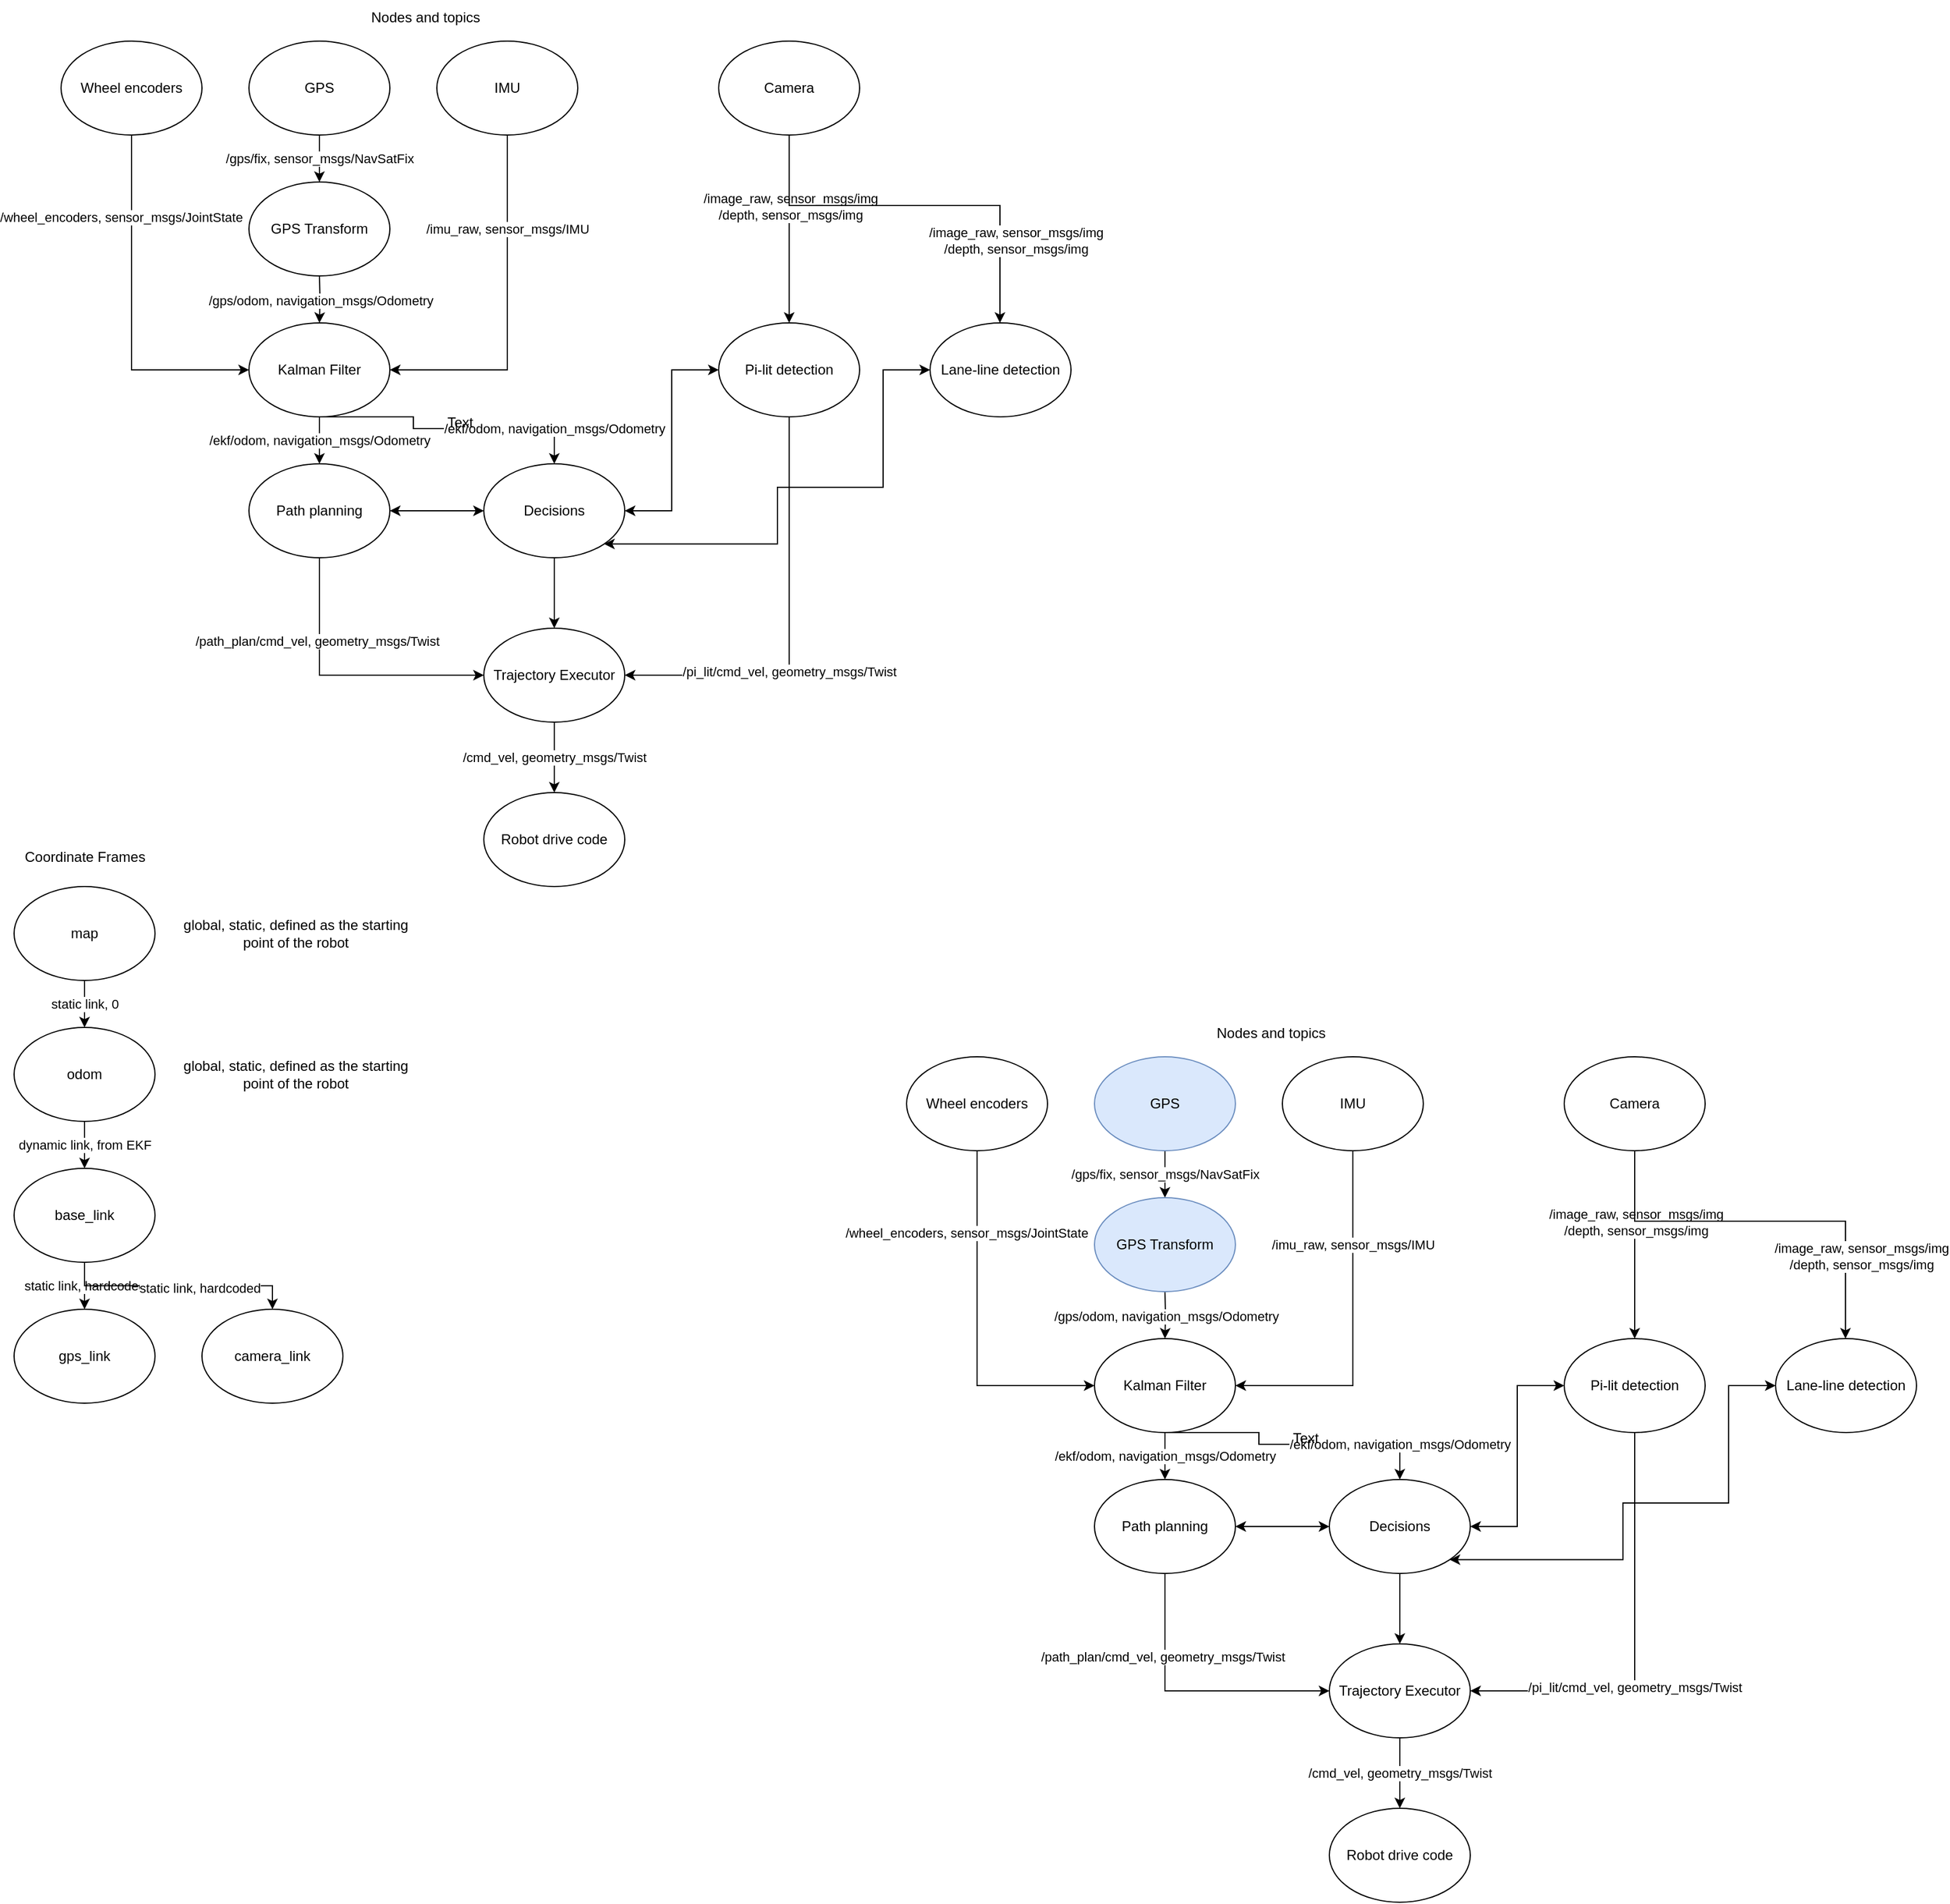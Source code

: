 <mxfile version="20.0.4" type="github">
  <diagram id="-LwDsGsTim9Ij8BkWzet" name="Page-1">
    <mxGraphModel dx="1350" dy="793" grid="1" gridSize="10" guides="1" tooltips="1" connect="1" arrows="1" fold="1" page="1" pageScale="1" pageWidth="2000" pageHeight="2000" math="0" shadow="0">
      <root>
        <mxCell id="0" />
        <mxCell id="1" parent="0" />
        <mxCell id="UofGIAHU9F1FgCIqpLSZ-1" value="Robot drive code" style="ellipse;whiteSpace=wrap;html=1;" vertex="1" parent="1">
          <mxGeometry x="620" y="680" width="120" height="80" as="geometry" />
        </mxCell>
        <mxCell id="UofGIAHU9F1FgCIqpLSZ-18" value="/cmd_vel, geometry_msgs/Twist" style="edgeStyle=orthogonalEdgeStyle;rounded=0;orthogonalLoop=1;jettySize=auto;html=1;exitX=0.5;exitY=1;exitDx=0;exitDy=0;entryX=0.5;entryY=0;entryDx=0;entryDy=0;" edge="1" parent="1" source="UofGIAHU9F1FgCIqpLSZ-34" target="UofGIAHU9F1FgCIqpLSZ-1">
          <mxGeometry relative="1" as="geometry">
            <mxPoint x="480" y="530" as="targetPoint" />
          </mxGeometry>
        </mxCell>
        <mxCell id="UofGIAHU9F1FgCIqpLSZ-35" style="edgeStyle=orthogonalEdgeStyle;rounded=0;orthogonalLoop=1;jettySize=auto;html=1;exitX=0.5;exitY=1;exitDx=0;exitDy=0;entryX=0;entryY=0.5;entryDx=0;entryDy=0;" edge="1" parent="1" source="UofGIAHU9F1FgCIqpLSZ-2" target="UofGIAHU9F1FgCIqpLSZ-34">
          <mxGeometry relative="1" as="geometry" />
        </mxCell>
        <mxCell id="UofGIAHU9F1FgCIqpLSZ-36" value="/path_plan/cmd_vel, geometry_msgs/Twist" style="edgeLabel;html=1;align=center;verticalAlign=middle;resizable=0;points=[];" vertex="1" connectable="0" parent="UofGIAHU9F1FgCIqpLSZ-35">
          <mxGeometry x="-0.408" y="-2" relative="1" as="geometry">
            <mxPoint as="offset" />
          </mxGeometry>
        </mxCell>
        <mxCell id="UofGIAHU9F1FgCIqpLSZ-2" value="&lt;div&gt;Path planning&lt;/div&gt;" style="ellipse;whiteSpace=wrap;html=1;" vertex="1" parent="1">
          <mxGeometry x="420" y="400" width="120" height="80" as="geometry" />
        </mxCell>
        <mxCell id="UofGIAHU9F1FgCIqpLSZ-17" value="/ekf/odom, navigation_msgs/Odometry" style="edgeStyle=orthogonalEdgeStyle;rounded=0;orthogonalLoop=1;jettySize=auto;html=1;exitX=0.5;exitY=1;exitDx=0;exitDy=0;entryX=0.5;entryY=0;entryDx=0;entryDy=0;" edge="1" parent="1" source="UofGIAHU9F1FgCIqpLSZ-3" target="UofGIAHU9F1FgCIqpLSZ-2">
          <mxGeometry relative="1" as="geometry">
            <mxPoint x="590" y="380" as="targetPoint" />
          </mxGeometry>
        </mxCell>
        <mxCell id="UofGIAHU9F1FgCIqpLSZ-3" value="&lt;div&gt;Kalman Filter&lt;/div&gt;" style="ellipse;whiteSpace=wrap;html=1;" vertex="1" parent="1">
          <mxGeometry x="420" y="280" width="120" height="80" as="geometry" />
        </mxCell>
        <mxCell id="UofGIAHU9F1FgCIqpLSZ-13" style="edgeStyle=orthogonalEdgeStyle;rounded=0;orthogonalLoop=1;jettySize=auto;html=1;exitX=0.5;exitY=1;exitDx=0;exitDy=0;entryX=1;entryY=0.5;entryDx=0;entryDy=0;" edge="1" parent="1" source="UofGIAHU9F1FgCIqpLSZ-4" target="UofGIAHU9F1FgCIqpLSZ-3">
          <mxGeometry relative="1" as="geometry" />
        </mxCell>
        <mxCell id="UofGIAHU9F1FgCIqpLSZ-19" value="/imu_raw, sensor_msgs/IMU" style="edgeLabel;html=1;align=center;verticalAlign=middle;resizable=0;points=[];" vertex="1" connectable="0" parent="UofGIAHU9F1FgCIqpLSZ-13">
          <mxGeometry x="-0.213" y="-1" relative="1" as="geometry">
            <mxPoint x="1" y="-38" as="offset" />
          </mxGeometry>
        </mxCell>
        <mxCell id="UofGIAHU9F1FgCIqpLSZ-4" value="IMU" style="ellipse;whiteSpace=wrap;html=1;" vertex="1" parent="1">
          <mxGeometry x="580" y="40" width="120" height="80" as="geometry" />
        </mxCell>
        <mxCell id="UofGIAHU9F1FgCIqpLSZ-12" value="/gps/fix, sensor_msgs/NavSatFix" style="edgeStyle=orthogonalEdgeStyle;rounded=0;orthogonalLoop=1;jettySize=auto;html=1;exitX=0.5;exitY=1;exitDx=0;exitDy=0;entryX=0.5;entryY=0;entryDx=0;entryDy=0;" edge="1" parent="1" source="UofGIAHU9F1FgCIqpLSZ-5" target="UofGIAHU9F1FgCIqpLSZ-6">
          <mxGeometry relative="1" as="geometry" />
        </mxCell>
        <mxCell id="UofGIAHU9F1FgCIqpLSZ-5" value="GPS" style="ellipse;whiteSpace=wrap;html=1;" vertex="1" parent="1">
          <mxGeometry x="420" y="40" width="120" height="80" as="geometry" />
        </mxCell>
        <mxCell id="UofGIAHU9F1FgCIqpLSZ-11" value="/gps/odom, navigation_msgs/Odometry" style="edgeStyle=orthogonalEdgeStyle;rounded=0;orthogonalLoop=1;jettySize=auto;html=1;exitX=0.5;exitY=1;exitDx=0;exitDy=0;entryX=0.5;entryY=0;entryDx=0;entryDy=0;" edge="1" parent="1">
          <mxGeometry relative="1" as="geometry">
            <mxPoint x="480" y="240" as="sourcePoint" />
            <mxPoint x="480" y="280" as="targetPoint" />
          </mxGeometry>
        </mxCell>
        <mxCell id="UofGIAHU9F1FgCIqpLSZ-6" value="GPS Transform" style="ellipse;whiteSpace=wrap;html=1;" vertex="1" parent="1">
          <mxGeometry x="420" y="160" width="120" height="80" as="geometry" />
        </mxCell>
        <mxCell id="UofGIAHU9F1FgCIqpLSZ-10" style="edgeStyle=orthogonalEdgeStyle;rounded=0;orthogonalLoop=1;jettySize=auto;html=1;exitX=0.5;exitY=1;exitDx=0;exitDy=0;entryX=0;entryY=0.5;entryDx=0;entryDy=0;" edge="1" parent="1" source="UofGIAHU9F1FgCIqpLSZ-7" target="UofGIAHU9F1FgCIqpLSZ-3">
          <mxGeometry relative="1" as="geometry" />
        </mxCell>
        <mxCell id="UofGIAHU9F1FgCIqpLSZ-20" value="&lt;div&gt;/wheel_encoders, sensor_msgs/JointState&lt;/div&gt;" style="edgeLabel;html=1;align=center;verticalAlign=middle;resizable=0;points=[];" vertex="1" connectable="0" parent="UofGIAHU9F1FgCIqpLSZ-10">
          <mxGeometry x="-0.533" y="5" relative="1" as="geometry">
            <mxPoint x="-14" as="offset" />
          </mxGeometry>
        </mxCell>
        <mxCell id="UofGIAHU9F1FgCIqpLSZ-7" value="&lt;div&gt;Wheel encoders&lt;/div&gt;" style="ellipse;whiteSpace=wrap;html=1;" vertex="1" parent="1">
          <mxGeometry x="260" y="40" width="120" height="80" as="geometry" />
        </mxCell>
        <mxCell id="UofGIAHU9F1FgCIqpLSZ-25" style="edgeStyle=orthogonalEdgeStyle;rounded=0;orthogonalLoop=1;jettySize=auto;html=1;exitX=0.5;exitY=1;exitDx=0;exitDy=0;entryX=0.5;entryY=0;entryDx=0;entryDy=0;" edge="1" parent="1" source="UofGIAHU9F1FgCIqpLSZ-21" target="UofGIAHU9F1FgCIqpLSZ-22">
          <mxGeometry relative="1" as="geometry">
            <Array as="points">
              <mxPoint x="880" y="220" />
              <mxPoint x="880" y="220" />
            </Array>
          </mxGeometry>
        </mxCell>
        <mxCell id="UofGIAHU9F1FgCIqpLSZ-37" value="&lt;div&gt;/image_raw, sensor_msgs/img&lt;/div&gt;&lt;div&gt;/depth, sensor_msgs/img&lt;br&gt;&lt;/div&gt;" style="edgeLabel;html=1;align=center;verticalAlign=middle;resizable=0;points=[];" vertex="1" connectable="0" parent="UofGIAHU9F1FgCIqpLSZ-25">
          <mxGeometry x="-0.237" y="1" relative="1" as="geometry">
            <mxPoint as="offset" />
          </mxGeometry>
        </mxCell>
        <mxCell id="UofGIAHU9F1FgCIqpLSZ-21" value="Camera" style="ellipse;whiteSpace=wrap;html=1;" vertex="1" parent="1">
          <mxGeometry x="820" y="40" width="120" height="80" as="geometry" />
        </mxCell>
        <mxCell id="UofGIAHU9F1FgCIqpLSZ-26" style="edgeStyle=orthogonalEdgeStyle;rounded=0;orthogonalLoop=1;jettySize=auto;html=1;exitX=0.5;exitY=1;exitDx=0;exitDy=0;entryX=1;entryY=0.5;entryDx=0;entryDy=0;" edge="1" parent="1" source="UofGIAHU9F1FgCIqpLSZ-22" target="UofGIAHU9F1FgCIqpLSZ-34">
          <mxGeometry relative="1" as="geometry" />
        </mxCell>
        <mxCell id="UofGIAHU9F1FgCIqpLSZ-27" value="/pi_lit/cmd_vel, geometry_msgs/Twist" style="edgeLabel;html=1;align=center;verticalAlign=middle;resizable=0;points=[];" vertex="1" connectable="0" parent="UofGIAHU9F1FgCIqpLSZ-26">
          <mxGeometry x="0.204" relative="1" as="geometry">
            <mxPoint as="offset" />
          </mxGeometry>
        </mxCell>
        <mxCell id="UofGIAHU9F1FgCIqpLSZ-30" style="edgeStyle=orthogonalEdgeStyle;rounded=0;orthogonalLoop=1;jettySize=auto;html=1;entryX=0;entryY=0.5;entryDx=0;entryDy=0;exitX=1;exitY=0.5;exitDx=0;exitDy=0;startArrow=classic;startFill=1;" edge="1" parent="1" source="UofGIAHU9F1FgCIqpLSZ-28" target="UofGIAHU9F1FgCIqpLSZ-22">
          <mxGeometry relative="1" as="geometry">
            <mxPoint x="740" y="330" as="sourcePoint" />
          </mxGeometry>
        </mxCell>
        <mxCell id="UofGIAHU9F1FgCIqpLSZ-22" value="Pi-lit detection" style="ellipse;whiteSpace=wrap;html=1;" vertex="1" parent="1">
          <mxGeometry x="820" y="280" width="120" height="80" as="geometry" />
        </mxCell>
        <mxCell id="UofGIAHU9F1FgCIqpLSZ-33" style="edgeStyle=orthogonalEdgeStyle;rounded=0;orthogonalLoop=1;jettySize=auto;html=1;exitX=0;exitY=0.5;exitDx=0;exitDy=0;entryX=1;entryY=0.5;entryDx=0;entryDy=0;startArrow=classic;startFill=1;" edge="1" parent="1" source="UofGIAHU9F1FgCIqpLSZ-28" target="UofGIAHU9F1FgCIqpLSZ-2">
          <mxGeometry relative="1" as="geometry" />
        </mxCell>
        <mxCell id="UofGIAHU9F1FgCIqpLSZ-40" style="edgeStyle=orthogonalEdgeStyle;rounded=0;orthogonalLoop=1;jettySize=auto;html=1;exitX=1;exitY=1;exitDx=0;exitDy=0;entryX=0;entryY=0.5;entryDx=0;entryDy=0;startArrow=classic;startFill=1;" edge="1" parent="1" source="UofGIAHU9F1FgCIqpLSZ-28" target="UofGIAHU9F1FgCIqpLSZ-29">
          <mxGeometry relative="1" as="geometry">
            <Array as="points">
              <mxPoint x="870" y="468" />
              <mxPoint x="870" y="420" />
              <mxPoint x="960" y="420" />
              <mxPoint x="960" y="320" />
            </Array>
          </mxGeometry>
        </mxCell>
        <mxCell id="UofGIAHU9F1FgCIqpLSZ-46" style="edgeStyle=orthogonalEdgeStyle;rounded=0;orthogonalLoop=1;jettySize=auto;html=1;exitX=0.5;exitY=1;exitDx=0;exitDy=0;entryX=0.5;entryY=0;entryDx=0;entryDy=0;startArrow=none;startFill=0;" edge="1" parent="1" source="UofGIAHU9F1FgCIqpLSZ-28" target="UofGIAHU9F1FgCIqpLSZ-34">
          <mxGeometry relative="1" as="geometry" />
        </mxCell>
        <mxCell id="UofGIAHU9F1FgCIqpLSZ-28" value="Decisions" style="ellipse;whiteSpace=wrap;html=1;" vertex="1" parent="1">
          <mxGeometry x="620" y="400" width="120" height="80" as="geometry" />
        </mxCell>
        <mxCell id="UofGIAHU9F1FgCIqpLSZ-29" value="Lane-line detection" style="ellipse;whiteSpace=wrap;html=1;" vertex="1" parent="1">
          <mxGeometry x="1000" y="280" width="120" height="80" as="geometry" />
        </mxCell>
        <mxCell id="UofGIAHU9F1FgCIqpLSZ-34" value="Trajectory Executor" style="ellipse;whiteSpace=wrap;html=1;" vertex="1" parent="1">
          <mxGeometry x="620" y="540" width="120" height="80" as="geometry" />
        </mxCell>
        <mxCell id="UofGIAHU9F1FgCIqpLSZ-38" style="edgeStyle=orthogonalEdgeStyle;rounded=0;orthogonalLoop=1;jettySize=auto;html=1;entryX=0.5;entryY=0;entryDx=0;entryDy=0;" edge="1" parent="1">
          <mxGeometry relative="1" as="geometry">
            <mxPoint x="880" y="120" as="sourcePoint" />
            <mxPoint x="1059.5" y="280" as="targetPoint" />
            <Array as="points">
              <mxPoint x="880" y="180" />
              <mxPoint x="1060" y="180" />
            </Array>
          </mxGeometry>
        </mxCell>
        <mxCell id="UofGIAHU9F1FgCIqpLSZ-39" value="&lt;div&gt;/image_raw, sensor_msgs/img&lt;/div&gt;&lt;div&gt;/depth, sensor_msgs/img&lt;br&gt;&lt;/div&gt;" style="edgeLabel;html=1;align=center;verticalAlign=middle;resizable=0;points=[];" vertex="1" connectable="0" parent="UofGIAHU9F1FgCIqpLSZ-38">
          <mxGeometry x="-0.237" y="1" relative="1" as="geometry">
            <mxPoint x="123" y="31" as="offset" />
          </mxGeometry>
        </mxCell>
        <mxCell id="UofGIAHU9F1FgCIqpLSZ-43" value="/ekf/odom, navigation_msgs/Odometry" style="edgeStyle=orthogonalEdgeStyle;rounded=0;orthogonalLoop=1;jettySize=auto;html=1;entryX=0.5;entryY=0;entryDx=0;entryDy=0;exitX=0.5;exitY=1;exitDx=0;exitDy=0;" edge="1" parent="1" source="UofGIAHU9F1FgCIqpLSZ-3">
          <mxGeometry x="0.75" relative="1" as="geometry">
            <mxPoint x="560" y="350" as="sourcePoint" />
            <mxPoint x="680" y="400" as="targetPoint" />
            <Array as="points">
              <mxPoint x="560" y="360" />
              <mxPoint x="560" y="370" />
              <mxPoint x="680" y="370" />
            </Array>
            <mxPoint as="offset" />
          </mxGeometry>
        </mxCell>
        <mxCell id="UofGIAHU9F1FgCIqpLSZ-52" value="&lt;div&gt;static link, 0&lt;/div&gt;" style="edgeStyle=orthogonalEdgeStyle;rounded=0;orthogonalLoop=1;jettySize=auto;html=1;exitX=0.5;exitY=1;exitDx=0;exitDy=0;entryX=0.5;entryY=0;entryDx=0;entryDy=0;startArrow=none;startFill=0;" edge="1" parent="1" source="UofGIAHU9F1FgCIqpLSZ-49" target="UofGIAHU9F1FgCIqpLSZ-50">
          <mxGeometry relative="1" as="geometry" />
        </mxCell>
        <mxCell id="UofGIAHU9F1FgCIqpLSZ-49" value="map" style="ellipse;whiteSpace=wrap;html=1;" vertex="1" parent="1">
          <mxGeometry x="220" y="760" width="120" height="80" as="geometry" />
        </mxCell>
        <mxCell id="UofGIAHU9F1FgCIqpLSZ-53" value="dynamic link, from EKF" style="edgeStyle=orthogonalEdgeStyle;rounded=0;orthogonalLoop=1;jettySize=auto;html=1;exitX=0.5;exitY=1;exitDx=0;exitDy=0;entryX=0.5;entryY=0;entryDx=0;entryDy=0;startArrow=none;startFill=0;" edge="1" parent="1" source="UofGIAHU9F1FgCIqpLSZ-50" target="UofGIAHU9F1FgCIqpLSZ-51">
          <mxGeometry relative="1" as="geometry" />
        </mxCell>
        <mxCell id="UofGIAHU9F1FgCIqpLSZ-50" value="odom" style="ellipse;whiteSpace=wrap;html=1;" vertex="1" parent="1">
          <mxGeometry x="220" y="880" width="120" height="80" as="geometry" />
        </mxCell>
        <mxCell id="UofGIAHU9F1FgCIqpLSZ-59" value="static link, hardcoded" style="edgeStyle=orthogonalEdgeStyle;rounded=0;orthogonalLoop=1;jettySize=auto;html=1;exitX=0.5;exitY=1;exitDx=0;exitDy=0;entryX=0.5;entryY=0;entryDx=0;entryDy=0;startArrow=none;startFill=0;" edge="1" parent="1" source="UofGIAHU9F1FgCIqpLSZ-51" target="UofGIAHU9F1FgCIqpLSZ-55">
          <mxGeometry relative="1" as="geometry" />
        </mxCell>
        <mxCell id="UofGIAHU9F1FgCIqpLSZ-60" style="edgeStyle=orthogonalEdgeStyle;rounded=0;orthogonalLoop=1;jettySize=auto;html=1;exitX=0.5;exitY=1;exitDx=0;exitDy=0;entryX=0.5;entryY=0;entryDx=0;entryDy=0;startArrow=none;startFill=0;" edge="1" parent="1" source="UofGIAHU9F1FgCIqpLSZ-51" target="UofGIAHU9F1FgCIqpLSZ-56">
          <mxGeometry relative="1" as="geometry" />
        </mxCell>
        <mxCell id="UofGIAHU9F1FgCIqpLSZ-64" value="static link, hardcoded" style="edgeLabel;html=1;align=center;verticalAlign=middle;resizable=0;points=[];" vertex="1" connectable="0" parent="UofGIAHU9F1FgCIqpLSZ-60">
          <mxGeometry x="0.18" y="-2" relative="1" as="geometry">
            <mxPoint as="offset" />
          </mxGeometry>
        </mxCell>
        <mxCell id="UofGIAHU9F1FgCIqpLSZ-51" value="base_link" style="ellipse;whiteSpace=wrap;html=1;" vertex="1" parent="1">
          <mxGeometry x="220" y="1000" width="120" height="80" as="geometry" />
        </mxCell>
        <mxCell id="UofGIAHU9F1FgCIqpLSZ-55" value="gps_link" style="ellipse;whiteSpace=wrap;html=1;" vertex="1" parent="1">
          <mxGeometry x="220" y="1120" width="120" height="80" as="geometry" />
        </mxCell>
        <mxCell id="UofGIAHU9F1FgCIqpLSZ-56" value="camera_link" style="ellipse;whiteSpace=wrap;html=1;" vertex="1" parent="1">
          <mxGeometry x="380" y="1120" width="120" height="80" as="geometry" />
        </mxCell>
        <mxCell id="UofGIAHU9F1FgCIqpLSZ-62" value="Text" style="text;html=1;strokeColor=none;fillColor=none;align=center;verticalAlign=middle;whiteSpace=wrap;rounded=0;" vertex="1" parent="1">
          <mxGeometry x="570" y="350" width="60" height="30" as="geometry" />
        </mxCell>
        <mxCell id="UofGIAHU9F1FgCIqpLSZ-65" value="Coordinate Frames" style="text;html=1;align=center;verticalAlign=middle;resizable=0;points=[];autosize=1;strokeColor=none;fillColor=none;" vertex="1" parent="1">
          <mxGeometry x="215" y="720" width="130" height="30" as="geometry" />
        </mxCell>
        <mxCell id="UofGIAHU9F1FgCIqpLSZ-66" value="Nodes and topics" style="text;html=1;align=center;verticalAlign=middle;resizable=0;points=[];autosize=1;strokeColor=none;fillColor=none;" vertex="1" parent="1">
          <mxGeometry x="510" y="5" width="120" height="30" as="geometry" />
        </mxCell>
        <mxCell id="UofGIAHU9F1FgCIqpLSZ-67" value="Robot drive code" style="ellipse;whiteSpace=wrap;html=1;" vertex="1" parent="1">
          <mxGeometry x="1340" y="1545" width="120" height="80" as="geometry" />
        </mxCell>
        <mxCell id="UofGIAHU9F1FgCIqpLSZ-68" value="/cmd_vel, geometry_msgs/Twist" style="edgeStyle=orthogonalEdgeStyle;rounded=0;orthogonalLoop=1;jettySize=auto;html=1;exitX=0.5;exitY=1;exitDx=0;exitDy=0;entryX=0.5;entryY=0;entryDx=0;entryDy=0;" edge="1" source="UofGIAHU9F1FgCIqpLSZ-96" target="UofGIAHU9F1FgCIqpLSZ-67" parent="1">
          <mxGeometry relative="1" as="geometry">
            <mxPoint x="1200" y="1395" as="targetPoint" />
          </mxGeometry>
        </mxCell>
        <mxCell id="UofGIAHU9F1FgCIqpLSZ-69" style="edgeStyle=orthogonalEdgeStyle;rounded=0;orthogonalLoop=1;jettySize=auto;html=1;exitX=0.5;exitY=1;exitDx=0;exitDy=0;entryX=0;entryY=0.5;entryDx=0;entryDy=0;" edge="1" source="UofGIAHU9F1FgCIqpLSZ-71" target="UofGIAHU9F1FgCIqpLSZ-96" parent="1">
          <mxGeometry relative="1" as="geometry" />
        </mxCell>
        <mxCell id="UofGIAHU9F1FgCIqpLSZ-70" value="/path_plan/cmd_vel, geometry_msgs/Twist" style="edgeLabel;html=1;align=center;verticalAlign=middle;resizable=0;points=[];" vertex="1" connectable="0" parent="UofGIAHU9F1FgCIqpLSZ-69">
          <mxGeometry x="-0.408" y="-2" relative="1" as="geometry">
            <mxPoint as="offset" />
          </mxGeometry>
        </mxCell>
        <mxCell id="UofGIAHU9F1FgCIqpLSZ-71" value="&lt;div&gt;Path planning&lt;/div&gt;" style="ellipse;whiteSpace=wrap;html=1;" vertex="1" parent="1">
          <mxGeometry x="1140" y="1265" width="120" height="80" as="geometry" />
        </mxCell>
        <mxCell id="UofGIAHU9F1FgCIqpLSZ-72" value="/ekf/odom, navigation_msgs/Odometry" style="edgeStyle=orthogonalEdgeStyle;rounded=0;orthogonalLoop=1;jettySize=auto;html=1;exitX=0.5;exitY=1;exitDx=0;exitDy=0;entryX=0.5;entryY=0;entryDx=0;entryDy=0;" edge="1" source="UofGIAHU9F1FgCIqpLSZ-73" target="UofGIAHU9F1FgCIqpLSZ-71" parent="1">
          <mxGeometry relative="1" as="geometry">
            <mxPoint x="1310" y="1245" as="targetPoint" />
          </mxGeometry>
        </mxCell>
        <mxCell id="UofGIAHU9F1FgCIqpLSZ-73" value="&lt;div&gt;Kalman Filter&lt;/div&gt;" style="ellipse;whiteSpace=wrap;html=1;" vertex="1" parent="1">
          <mxGeometry x="1140" y="1145" width="120" height="80" as="geometry" />
        </mxCell>
        <mxCell id="UofGIAHU9F1FgCIqpLSZ-74" style="edgeStyle=orthogonalEdgeStyle;rounded=0;orthogonalLoop=1;jettySize=auto;html=1;exitX=0.5;exitY=1;exitDx=0;exitDy=0;entryX=1;entryY=0.5;entryDx=0;entryDy=0;" edge="1" source="UofGIAHU9F1FgCIqpLSZ-76" target="UofGIAHU9F1FgCIqpLSZ-73" parent="1">
          <mxGeometry relative="1" as="geometry" />
        </mxCell>
        <mxCell id="UofGIAHU9F1FgCIqpLSZ-75" value="/imu_raw, sensor_msgs/IMU" style="edgeLabel;html=1;align=center;verticalAlign=middle;resizable=0;points=[];" vertex="1" connectable="0" parent="UofGIAHU9F1FgCIqpLSZ-74">
          <mxGeometry x="-0.213" y="-1" relative="1" as="geometry">
            <mxPoint x="1" y="-38" as="offset" />
          </mxGeometry>
        </mxCell>
        <mxCell id="UofGIAHU9F1FgCIqpLSZ-76" value="IMU" style="ellipse;whiteSpace=wrap;html=1;" vertex="1" parent="1">
          <mxGeometry x="1300" y="905" width="120" height="80" as="geometry" />
        </mxCell>
        <mxCell id="UofGIAHU9F1FgCIqpLSZ-77" value="/gps/fix, sensor_msgs/NavSatFix" style="edgeStyle=orthogonalEdgeStyle;rounded=0;orthogonalLoop=1;jettySize=auto;html=1;exitX=0.5;exitY=1;exitDx=0;exitDy=0;entryX=0.5;entryY=0;entryDx=0;entryDy=0;" edge="1" source="UofGIAHU9F1FgCIqpLSZ-78" target="UofGIAHU9F1FgCIqpLSZ-80" parent="1">
          <mxGeometry relative="1" as="geometry" />
        </mxCell>
        <mxCell id="UofGIAHU9F1FgCIqpLSZ-78" value="GPS" style="ellipse;whiteSpace=wrap;html=1;fillColor=#dae8fc;strokeColor=#6c8ebf;" vertex="1" parent="1">
          <mxGeometry x="1140" y="905" width="120" height="80" as="geometry" />
        </mxCell>
        <mxCell id="UofGIAHU9F1FgCIqpLSZ-79" value="/gps/odom, navigation_msgs/Odometry" style="edgeStyle=orthogonalEdgeStyle;rounded=0;orthogonalLoop=1;jettySize=auto;html=1;exitX=0.5;exitY=1;exitDx=0;exitDy=0;entryX=0.5;entryY=0;entryDx=0;entryDy=0;" edge="1" parent="1">
          <mxGeometry relative="1" as="geometry">
            <mxPoint x="1200" y="1105" as="sourcePoint" />
            <mxPoint x="1200" y="1145" as="targetPoint" />
          </mxGeometry>
        </mxCell>
        <mxCell id="UofGIAHU9F1FgCIqpLSZ-80" value="GPS Transform" style="ellipse;whiteSpace=wrap;html=1;fillColor=#dae8fc;strokeColor=#6c8ebf;" vertex="1" parent="1">
          <mxGeometry x="1140" y="1025" width="120" height="80" as="geometry" />
        </mxCell>
        <mxCell id="UofGIAHU9F1FgCIqpLSZ-81" style="edgeStyle=orthogonalEdgeStyle;rounded=0;orthogonalLoop=1;jettySize=auto;html=1;exitX=0.5;exitY=1;exitDx=0;exitDy=0;entryX=0;entryY=0.5;entryDx=0;entryDy=0;" edge="1" source="UofGIAHU9F1FgCIqpLSZ-83" target="UofGIAHU9F1FgCIqpLSZ-73" parent="1">
          <mxGeometry relative="1" as="geometry" />
        </mxCell>
        <mxCell id="UofGIAHU9F1FgCIqpLSZ-82" value="&lt;div&gt;/wheel_encoders, sensor_msgs/JointState&lt;/div&gt;" style="edgeLabel;html=1;align=center;verticalAlign=middle;resizable=0;points=[];" vertex="1" connectable="0" parent="UofGIAHU9F1FgCIqpLSZ-81">
          <mxGeometry x="-0.533" y="5" relative="1" as="geometry">
            <mxPoint x="-14" as="offset" />
          </mxGeometry>
        </mxCell>
        <mxCell id="UofGIAHU9F1FgCIqpLSZ-83" value="&lt;div&gt;Wheel encoders&lt;/div&gt;" style="ellipse;whiteSpace=wrap;html=1;" vertex="1" parent="1">
          <mxGeometry x="980" y="905" width="120" height="80" as="geometry" />
        </mxCell>
        <mxCell id="UofGIAHU9F1FgCIqpLSZ-84" style="edgeStyle=orthogonalEdgeStyle;rounded=0;orthogonalLoop=1;jettySize=auto;html=1;exitX=0.5;exitY=1;exitDx=0;exitDy=0;entryX=0.5;entryY=0;entryDx=0;entryDy=0;" edge="1" source="UofGIAHU9F1FgCIqpLSZ-86" target="UofGIAHU9F1FgCIqpLSZ-90" parent="1">
          <mxGeometry relative="1" as="geometry">
            <Array as="points">
              <mxPoint x="1600" y="1085" />
              <mxPoint x="1600" y="1085" />
            </Array>
          </mxGeometry>
        </mxCell>
        <mxCell id="UofGIAHU9F1FgCIqpLSZ-85" value="&lt;div&gt;/image_raw, sensor_msgs/img&lt;/div&gt;&lt;div&gt;/depth, sensor_msgs/img&lt;br&gt;&lt;/div&gt;" style="edgeLabel;html=1;align=center;verticalAlign=middle;resizable=0;points=[];" vertex="1" connectable="0" parent="UofGIAHU9F1FgCIqpLSZ-84">
          <mxGeometry x="-0.237" y="1" relative="1" as="geometry">
            <mxPoint as="offset" />
          </mxGeometry>
        </mxCell>
        <mxCell id="UofGIAHU9F1FgCIqpLSZ-86" value="Camera" style="ellipse;whiteSpace=wrap;html=1;" vertex="1" parent="1">
          <mxGeometry x="1540" y="905" width="120" height="80" as="geometry" />
        </mxCell>
        <mxCell id="UofGIAHU9F1FgCIqpLSZ-87" style="edgeStyle=orthogonalEdgeStyle;rounded=0;orthogonalLoop=1;jettySize=auto;html=1;exitX=0.5;exitY=1;exitDx=0;exitDy=0;entryX=1;entryY=0.5;entryDx=0;entryDy=0;" edge="1" source="UofGIAHU9F1FgCIqpLSZ-90" target="UofGIAHU9F1FgCIqpLSZ-96" parent="1">
          <mxGeometry relative="1" as="geometry" />
        </mxCell>
        <mxCell id="UofGIAHU9F1FgCIqpLSZ-88" value="/pi_lit/cmd_vel, geometry_msgs/Twist" style="edgeLabel;html=1;align=center;verticalAlign=middle;resizable=0;points=[];" vertex="1" connectable="0" parent="UofGIAHU9F1FgCIqpLSZ-87">
          <mxGeometry x="0.204" relative="1" as="geometry">
            <mxPoint as="offset" />
          </mxGeometry>
        </mxCell>
        <mxCell id="UofGIAHU9F1FgCIqpLSZ-89" style="edgeStyle=orthogonalEdgeStyle;rounded=0;orthogonalLoop=1;jettySize=auto;html=1;entryX=0;entryY=0.5;entryDx=0;entryDy=0;exitX=1;exitY=0.5;exitDx=0;exitDy=0;startArrow=classic;startFill=1;" edge="1" source="UofGIAHU9F1FgCIqpLSZ-94" target="UofGIAHU9F1FgCIqpLSZ-90" parent="1">
          <mxGeometry relative="1" as="geometry">
            <mxPoint x="1460" y="1195" as="sourcePoint" />
          </mxGeometry>
        </mxCell>
        <mxCell id="UofGIAHU9F1FgCIqpLSZ-90" value="Pi-lit detection" style="ellipse;whiteSpace=wrap;html=1;" vertex="1" parent="1">
          <mxGeometry x="1540" y="1145" width="120" height="80" as="geometry" />
        </mxCell>
        <mxCell id="UofGIAHU9F1FgCIqpLSZ-91" style="edgeStyle=orthogonalEdgeStyle;rounded=0;orthogonalLoop=1;jettySize=auto;html=1;exitX=0;exitY=0.5;exitDx=0;exitDy=0;entryX=1;entryY=0.5;entryDx=0;entryDy=0;startArrow=classic;startFill=1;" edge="1" source="UofGIAHU9F1FgCIqpLSZ-94" target="UofGIAHU9F1FgCIqpLSZ-71" parent="1">
          <mxGeometry relative="1" as="geometry" />
        </mxCell>
        <mxCell id="UofGIAHU9F1FgCIqpLSZ-92" style="edgeStyle=orthogonalEdgeStyle;rounded=0;orthogonalLoop=1;jettySize=auto;html=1;exitX=1;exitY=1;exitDx=0;exitDy=0;entryX=0;entryY=0.5;entryDx=0;entryDy=0;startArrow=classic;startFill=1;" edge="1" source="UofGIAHU9F1FgCIqpLSZ-94" target="UofGIAHU9F1FgCIqpLSZ-95" parent="1">
          <mxGeometry relative="1" as="geometry">
            <Array as="points">
              <mxPoint x="1590" y="1333" />
              <mxPoint x="1590" y="1285" />
              <mxPoint x="1680" y="1285" />
              <mxPoint x="1680" y="1185" />
            </Array>
          </mxGeometry>
        </mxCell>
        <mxCell id="UofGIAHU9F1FgCIqpLSZ-93" style="edgeStyle=orthogonalEdgeStyle;rounded=0;orthogonalLoop=1;jettySize=auto;html=1;exitX=0.5;exitY=1;exitDx=0;exitDy=0;entryX=0.5;entryY=0;entryDx=0;entryDy=0;startArrow=none;startFill=0;" edge="1" source="UofGIAHU9F1FgCIqpLSZ-94" target="UofGIAHU9F1FgCIqpLSZ-96" parent="1">
          <mxGeometry relative="1" as="geometry" />
        </mxCell>
        <mxCell id="UofGIAHU9F1FgCIqpLSZ-94" value="Decisions" style="ellipse;whiteSpace=wrap;html=1;" vertex="1" parent="1">
          <mxGeometry x="1340" y="1265" width="120" height="80" as="geometry" />
        </mxCell>
        <mxCell id="UofGIAHU9F1FgCIqpLSZ-95" value="Lane-line detection" style="ellipse;whiteSpace=wrap;html=1;" vertex="1" parent="1">
          <mxGeometry x="1720" y="1145" width="120" height="80" as="geometry" />
        </mxCell>
        <mxCell id="UofGIAHU9F1FgCIqpLSZ-96" value="Trajectory Executor" style="ellipse;whiteSpace=wrap;html=1;" vertex="1" parent="1">
          <mxGeometry x="1340" y="1405" width="120" height="80" as="geometry" />
        </mxCell>
        <mxCell id="UofGIAHU9F1FgCIqpLSZ-97" style="edgeStyle=orthogonalEdgeStyle;rounded=0;orthogonalLoop=1;jettySize=auto;html=1;entryX=0.5;entryY=0;entryDx=0;entryDy=0;" edge="1" parent="1">
          <mxGeometry relative="1" as="geometry">
            <mxPoint x="1600" y="985" as="sourcePoint" />
            <mxPoint x="1779.5" y="1145" as="targetPoint" />
            <Array as="points">
              <mxPoint x="1600" y="1045" />
              <mxPoint x="1780" y="1045" />
            </Array>
          </mxGeometry>
        </mxCell>
        <mxCell id="UofGIAHU9F1FgCIqpLSZ-98" value="&lt;div&gt;/image_raw, sensor_msgs/img&lt;/div&gt;&lt;div&gt;/depth, sensor_msgs/img&lt;br&gt;&lt;/div&gt;" style="edgeLabel;html=1;align=center;verticalAlign=middle;resizable=0;points=[];" vertex="1" connectable="0" parent="UofGIAHU9F1FgCIqpLSZ-97">
          <mxGeometry x="-0.237" y="1" relative="1" as="geometry">
            <mxPoint x="123" y="31" as="offset" />
          </mxGeometry>
        </mxCell>
        <mxCell id="UofGIAHU9F1FgCIqpLSZ-99" value="/ekf/odom, navigation_msgs/Odometry" style="edgeStyle=orthogonalEdgeStyle;rounded=0;orthogonalLoop=1;jettySize=auto;html=1;entryX=0.5;entryY=0;entryDx=0;entryDy=0;exitX=0.5;exitY=1;exitDx=0;exitDy=0;" edge="1" source="UofGIAHU9F1FgCIqpLSZ-73" parent="1">
          <mxGeometry x="0.75" relative="1" as="geometry">
            <mxPoint x="1280" y="1215" as="sourcePoint" />
            <mxPoint x="1400" y="1265" as="targetPoint" />
            <Array as="points">
              <mxPoint x="1280" y="1225" />
              <mxPoint x="1280" y="1235" />
              <mxPoint x="1400" y="1235" />
            </Array>
            <mxPoint as="offset" />
          </mxGeometry>
        </mxCell>
        <mxCell id="UofGIAHU9F1FgCIqpLSZ-100" value="Text" style="text;html=1;strokeColor=none;fillColor=none;align=center;verticalAlign=middle;whiteSpace=wrap;rounded=0;" vertex="1" parent="1">
          <mxGeometry x="1290" y="1215" width="60" height="30" as="geometry" />
        </mxCell>
        <mxCell id="UofGIAHU9F1FgCIqpLSZ-102" value="Nodes and topics" style="text;html=1;align=center;verticalAlign=middle;resizable=0;points=[];autosize=1;strokeColor=none;fillColor=none;" vertex="1" parent="1">
          <mxGeometry x="1230" y="870" width="120" height="30" as="geometry" />
        </mxCell>
        <mxCell id="UofGIAHU9F1FgCIqpLSZ-103" value="global, static, defined as the starting point of the robot" style="text;html=1;strokeColor=none;fillColor=none;align=center;verticalAlign=middle;whiteSpace=wrap;rounded=0;" vertex="1" parent="1">
          <mxGeometry x="360" y="785" width="200" height="30" as="geometry" />
        </mxCell>
        <mxCell id="UofGIAHU9F1FgCIqpLSZ-105" value="global, static, defined as the starting point of the robot" style="text;html=1;strokeColor=none;fillColor=none;align=center;verticalAlign=middle;whiteSpace=wrap;rounded=0;" vertex="1" parent="1">
          <mxGeometry x="360" y="905" width="200" height="30" as="geometry" />
        </mxCell>
      </root>
    </mxGraphModel>
  </diagram>
</mxfile>
